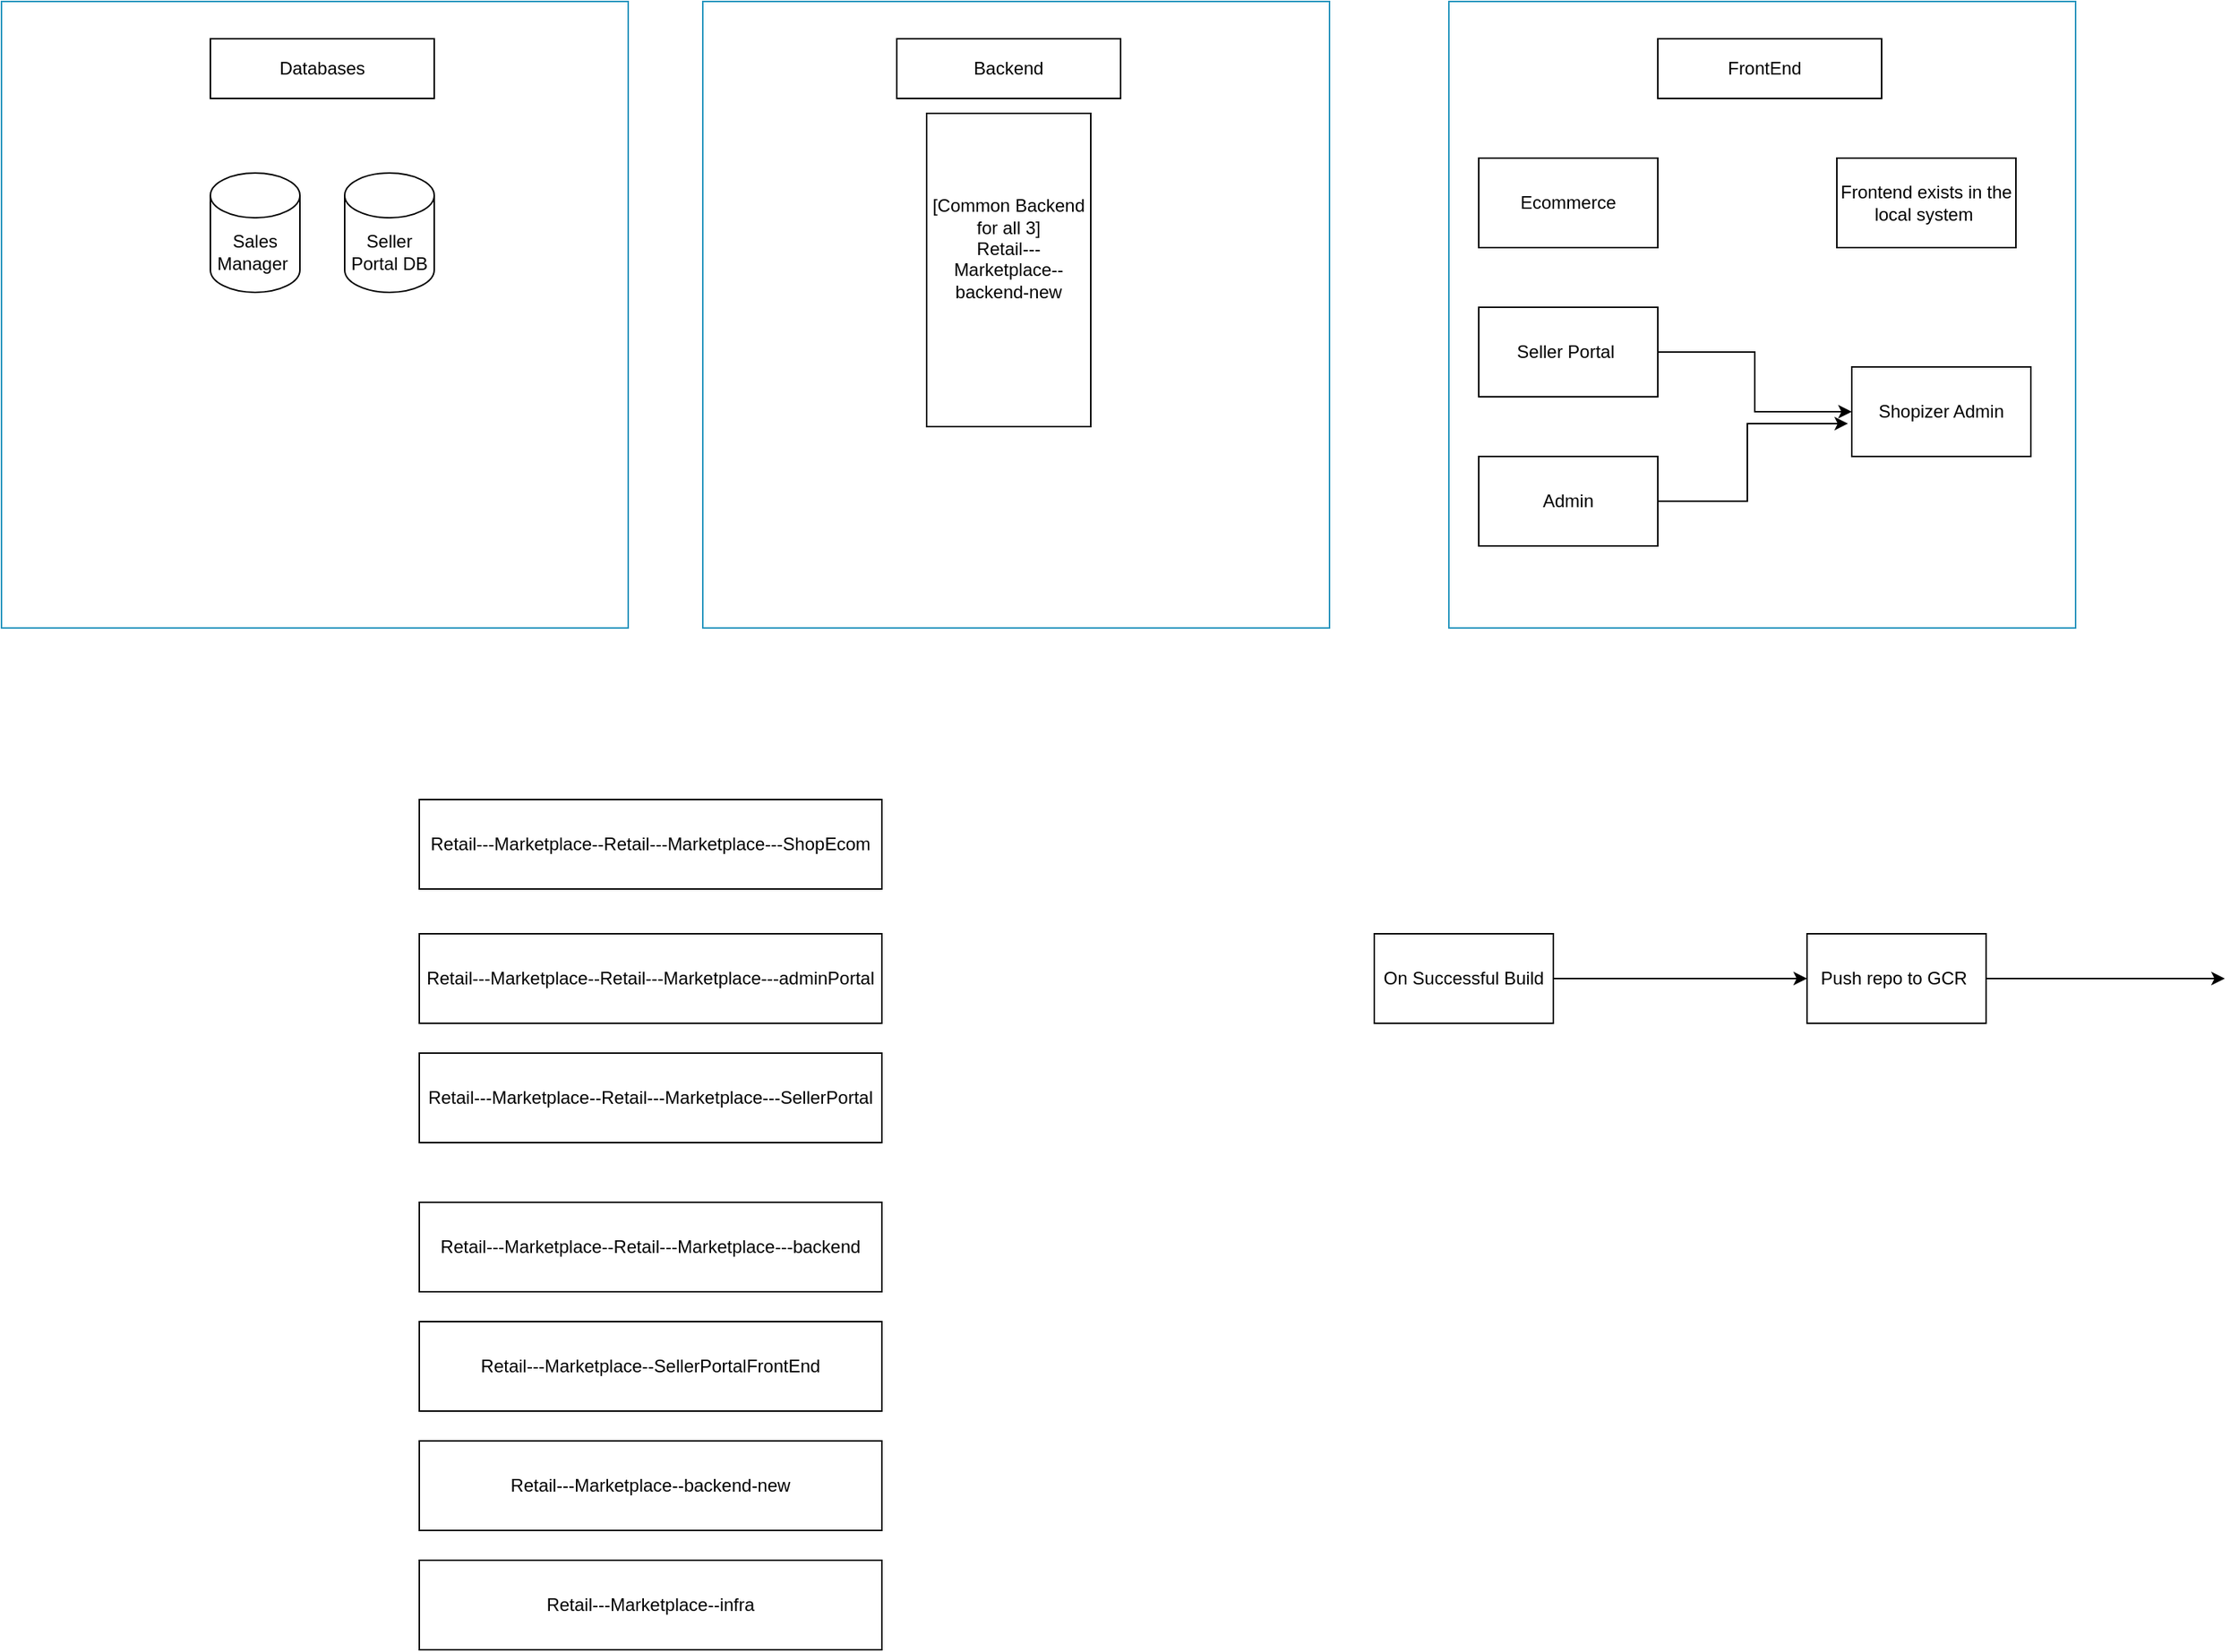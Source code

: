 <mxfile version="20.5.3" type="github">
  <diagram id="HNbb-afe_FEIU-F9-s1I" name="Page-1">
    <mxGraphModel dx="1765" dy="1269" grid="1" gridSize="10" guides="1" tooltips="1" connect="1" arrows="1" fold="1" page="1" pageScale="1" pageWidth="827" pageHeight="1169" math="0" shadow="0">
      <root>
        <mxCell id="0" />
        <mxCell id="1" parent="0" />
        <mxCell id="ojXyrcIZll84Pq-sgRtO-39" value="" style="aspect=fixed;strokeColor=#2093BD;" parent="1" vertex="1">
          <mxGeometry x="-60" y="75" width="420" height="420" as="geometry" />
        </mxCell>
        <mxCell id="ojXyrcIZll84Pq-sgRtO-38" value="" style="aspect=fixed;strokeColor=#2093BD;" parent="1" vertex="1">
          <mxGeometry x="910" y="75" width="420" height="420" as="geometry" />
        </mxCell>
        <mxCell id="ojXyrcIZll84Pq-sgRtO-37" value="" style="aspect=fixed;strokeColor=#2093BD;" parent="1" vertex="1">
          <mxGeometry x="410" y="75" width="420" height="420" as="geometry" />
        </mxCell>
        <mxCell id="ojXyrcIZll84Pq-sgRtO-1" value="Sales Manager&amp;nbsp;" style="shape=cylinder3;whiteSpace=wrap;html=1;boundedLbl=1;backgroundOutline=1;size=15;" parent="1" vertex="1">
          <mxGeometry x="80" y="190" width="60" height="80" as="geometry" />
        </mxCell>
        <mxCell id="ojXyrcIZll84Pq-sgRtO-2" value="Seller Portal DB" style="shape=cylinder3;whiteSpace=wrap;html=1;boundedLbl=1;backgroundOutline=1;size=15;" parent="1" vertex="1">
          <mxGeometry x="170" y="190" width="60" height="80" as="geometry" />
        </mxCell>
        <mxCell id="ojXyrcIZll84Pq-sgRtO-3" value="Databases&lt;span style=&quot;color: rgba(0, 0, 0, 0); font-family: monospace; font-size: 0px; text-align: start;&quot;&gt;%3CmxGraphModel%3E%3Croot%3E%3CmxCell%20id%3D%220%22%2F%3E%3CmxCell%20id%3D%221%22%20parent%3D%220%22%2F%3E%3CmxCell%20id%3D%222%22%20value%3D%22FrontEnd%20Projects%26amp%3Bnbsp%3B%22%20style%3D%22whiteSpace%3Dwrap%3Bhtml%3D1%3B%22%20vertex%3D%221%22%20parent%3D%221%22%3E%3CmxGeometry%20x%3D%22120%22%20y%3D%22330%22%20width%3D%22150%22%20height%3D%2240%22%20as%3D%22geometry%22%2F%3E%3C%2FmxCell%3E%3C%2Froot%3E%3C%2FmxGraphModel%3E&lt;/span&gt;" style="whiteSpace=wrap;html=1;" parent="1" vertex="1">
          <mxGeometry x="80" y="100" width="150" height="40" as="geometry" />
        </mxCell>
        <mxCell id="ojXyrcIZll84Pq-sgRtO-4" value="FrontEnd&amp;nbsp;&amp;nbsp;" style="whiteSpace=wrap;html=1;" parent="1" vertex="1">
          <mxGeometry x="1050" y="100" width="150" height="40" as="geometry" />
        </mxCell>
        <mxCell id="ojXyrcIZll84Pq-sgRtO-5" value="Backend" style="whiteSpace=wrap;html=1;" parent="1" vertex="1">
          <mxGeometry x="540" y="100" width="150" height="40" as="geometry" />
        </mxCell>
        <mxCell id="ojXyrcIZll84Pq-sgRtO-6" value="Ecommerce" style="whiteSpace=wrap;html=1;" parent="1" vertex="1">
          <mxGeometry x="930" y="180" width="120" height="60" as="geometry" />
        </mxCell>
        <mxCell id="ojXyrcIZll84Pq-sgRtO-33" style="edgeStyle=orthogonalEdgeStyle;rounded=0;orthogonalLoop=1;jettySize=auto;html=1;entryX=0;entryY=0.5;entryDx=0;entryDy=0;" parent="1" source="ojXyrcIZll84Pq-sgRtO-7" target="ojXyrcIZll84Pq-sgRtO-32" edge="1">
          <mxGeometry relative="1" as="geometry" />
        </mxCell>
        <mxCell id="ojXyrcIZll84Pq-sgRtO-7" value="Seller Portal&amp;nbsp;" style="whiteSpace=wrap;html=1;" parent="1" vertex="1">
          <mxGeometry x="930" y="280" width="120" height="60" as="geometry" />
        </mxCell>
        <mxCell id="ojXyrcIZll84Pq-sgRtO-20" value="Retail---Marketplace--Retail---Marketplace---ShopEcom" style="whiteSpace=wrap;html=1;" parent="1" vertex="1">
          <mxGeometry x="220" y="610" width="310" height="60" as="geometry" />
        </mxCell>
        <mxCell id="ojXyrcIZll84Pq-sgRtO-24" value="Retail---Marketplace--Retail---Marketplace---adminPortal" style="whiteSpace=wrap;html=1;" parent="1" vertex="1">
          <mxGeometry x="220" y="700" width="310" height="60" as="geometry" />
        </mxCell>
        <mxCell id="ojXyrcIZll84Pq-sgRtO-25" value="Retail---Marketplace--Retail---Marketplace---SellerPortal" style="whiteSpace=wrap;html=1;" parent="1" vertex="1">
          <mxGeometry x="220" y="780" width="310" height="60" as="geometry" />
        </mxCell>
        <mxCell id="ojXyrcIZll84Pq-sgRtO-26" value="Retail---Marketplace--Retail---Marketplace---backend&lt;span style=&quot;color: rgba(0, 0, 0, 0); font-family: monospace; font-size: 0px; text-align: start;&quot;&gt;%3CmxGraphModel%3E%3Croot%3E%3CmxCell%20id%3D%220%22%2F%3E%3CmxCell%20id%3D%221%22%20parent%3D%220%22%2F%3E%3CmxCell%20id%3D%222%22%20value%3D%22Retail---Marketplace--Retail---Marketplace---SellerPortal%22%20style%3D%22whiteSpace%3Dwrap%3Bhtml%3D1%3B%22%20vertex%3D%221%22%20parent%3D%221%22%3E%3CmxGeometry%20x%3D%22220%22%20y%3D%22780%22%20width%3D%22310%22%20height%3D%2260%22%20as%3D%22geometry%22%2F%3E%3C%2FmxCell%3E%3C%2Froot%3E%3C%2FmxGraphModel%3E&lt;/span&gt;" style="whiteSpace=wrap;html=1;" parent="1" vertex="1">
          <mxGeometry x="220" y="880" width="310" height="60" as="geometry" />
        </mxCell>
        <mxCell id="ojXyrcIZll84Pq-sgRtO-27" value="Retail---Marketplace--SellerPortalFrontEnd&lt;span style=&quot;color: rgba(0, 0, 0, 0); font-family: monospace; font-size: 0px; text-align: start;&quot;&gt;%3CmxGraphModel%3E%3Croot%3E%3CmxCell%20id%3D%220%22%2F%3E%3CmxCell%20id%3D%221%22%20parent%3D%220%22%2F%3E%3CmxCell%20id%3D%222%22%20value%3D%22Retail---Marketplace--Retail---Marketplace---SellerPortal%22%20style%3D%22whiteSpace%3Dwrap%3Bhtml%3D1%3B%22%20vertex%3D%221%22%20parent%3D%221%22%3E%3CmxGeometry%20x%3D%22220%22%20y%3D%22780%22%20width%3D%22310%22%20height%3D%2260%22%20as%3D%22geometry%22%2F%3E%3C%2FmxCell%3E%3C%2Froot%3E%3C%2FmxGraphModel%3E&lt;/span&gt;" style="whiteSpace=wrap;html=1;" parent="1" vertex="1">
          <mxGeometry x="220" y="960" width="310" height="60" as="geometry" />
        </mxCell>
        <mxCell id="ojXyrcIZll84Pq-sgRtO-28" value="Retail---Marketplace--backend-new&lt;span style=&quot;color: rgba(0, 0, 0, 0); font-family: monospace; font-size: 0px; text-align: start;&quot;&gt;%3CmxGraphModel%3E%3Croot%3E%3CmxCell%20id%3D%220%22%2F%3E%3CmxCell%20id%3D%221%22%20parent%3D%220%22%2F%3E%3CmxCell%20id%3D%222%22%20value%3D%22Retail---Marketplace--Retail---Marketplace---SellerPortal%22%20style%3D%22whiteSpace%3Dwrap%3Bhtml%3D1%3B%22%20vertex%3D%221%22%20parent%3D%221%22%3E%3CmxGeometry%20x%3D%22220%22%20y%3D%22780%22%20width%3D%22310%22%20height%3D%2260%22%20as%3D%22geometry%22%2F%3E%3C%2FmxCell%3E%3C%2Froot%3E%3C%2FmxGraphModel%3E&lt;/span&gt;" style="whiteSpace=wrap;html=1;" parent="1" vertex="1">
          <mxGeometry x="220" y="1040" width="310" height="60" as="geometry" />
        </mxCell>
        <mxCell id="ojXyrcIZll84Pq-sgRtO-29" value="Retail---Marketplace--infra&lt;span style=&quot;color: rgba(0, 0, 0, 0); font-family: monospace; font-size: 0px; text-align: start;&quot;&gt;%3CmxGraphModel%3E%3Croot%3E%3CmxCell%20id%3D%220%22%2F%3E%3CmxCell%20id%3D%221%22%20parent%3D%220%22%2F%3E%3CmxCell%20id%3D%222%22%20value%3D%22Retail---Marketplace--Retail---Marketplace---SellerPortal%22%20style%3D%22whiteSpace%3Dwrap%3Bhtml%3D1%3B%22%20vertex%3D%221%22%20parent%3D%221%22%3E%3CmxGeometry%20x%3D%22220%22%20y%3D%22780%22%20width%3D%22310%22%20height%3D%2260%22%20as%3D%22geometry%22%2F%3E%3C%2FmxCell%3E%3C%2Froot%3E%3C%2FmxGraphModel%3E&lt;/span&gt;" style="whiteSpace=wrap;html=1;" parent="1" vertex="1">
          <mxGeometry x="220" y="1120" width="310" height="60" as="geometry" />
        </mxCell>
        <mxCell id="ojXyrcIZll84Pq-sgRtO-34" style="edgeStyle=orthogonalEdgeStyle;rounded=0;orthogonalLoop=1;jettySize=auto;html=1;entryX=-0.021;entryY=0.633;entryDx=0;entryDy=0;entryPerimeter=0;" parent="1" source="ojXyrcIZll84Pq-sgRtO-30" target="ojXyrcIZll84Pq-sgRtO-32" edge="1">
          <mxGeometry relative="1" as="geometry">
            <Array as="points">
              <mxPoint x="1110" y="410" />
              <mxPoint x="1110" y="358" />
            </Array>
          </mxGeometry>
        </mxCell>
        <mxCell id="ojXyrcIZll84Pq-sgRtO-30" value="Admin" style="whiteSpace=wrap;html=1;" parent="1" vertex="1">
          <mxGeometry x="930" y="380" width="120" height="60" as="geometry" />
        </mxCell>
        <mxCell id="ojXyrcIZll84Pq-sgRtO-32" value="Shopizer Admin" style="whiteSpace=wrap;html=1;" parent="1" vertex="1">
          <mxGeometry x="1180" y="320" width="120" height="60" as="geometry" />
        </mxCell>
        <mxCell id="ojXyrcIZll84Pq-sgRtO-35" value="Frontend exists in the local system&amp;nbsp;" style="whiteSpace=wrap;html=1;" parent="1" vertex="1">
          <mxGeometry x="1170" y="180" width="120" height="60" as="geometry" />
        </mxCell>
        <mxCell id="ojXyrcIZll84Pq-sgRtO-36" value="[Common Backend for all 3]&lt;br&gt;Retail---Marketplace--backend-new&lt;br&gt;&lt;span style=&quot;color: rgba(0, 0, 0, 0); font-family: monospace; font-size: 0px; text-align: start;&quot;&gt;Comm%3CmxGraphModel%3E%3Croot%3E%3CmxCell%20id%3D%220%22%2F%3E%3CmxCell%20id%3D%221%22%20parent%3D%220%22%2F%3E%3CmxCell%20id%3D%222%22%20value%3D%22Retail---Marketplace--Retail---Marketplace---SellerPortal%22%20style%3D%22whiteSpace%3Dwrap%3Bhtml%3D1%3B%22%20vertex%3D%221%22%20parent%3D%221%22%3E%3CmxGeometry%20x%3D%22220%22%20y%3D%22780%22%20width%3D%22310%22%20height%3D%2260%22%20as%3D%22geometry%22%2F%3E%3C%2FmxCell%3E%3C%2Froot%3E%3C%2FmxGraphModel%3E&lt;/span&gt;&lt;br&gt;&lt;span style=&quot;color: rgba(0, 0, 0, 0); font-family: monospace; font-size: 0px; text-align: start;&quot;&gt;%3CmxGraphModel%3E%3Croot%3E%3CmxCell%20id%3D%220%22%2F%3E%3CmxCell%20id%3D%221%22%20parent%3D%220%22%2F%3E%3CmxCell%20id%3D%222%22%20value%3D%22Retail---Marketplace--backend-new%26lt%3Bspan%20style%3D%26quot%3Bcolor%3A%20rgba(0%2C%200%2C%200%2C%200)%3B%20font-family%3A%20monospace%3B%20font-size%3A%200px%3B%20text-align%3A%20start%3B%26quot%3B%26gt%3B%253CmxGraphModel%253E%253Croot%253E%253CmxCell%2520id%253D%25220%2522%252F%253E%253CmxCell%2520id%253D%25221%2522%2520parent%253D%25220%2522%252F%253E%253CmxCell%2520id%253D%25222%2522%2520value%253D%2522Retail---Marketplace--Retail---Marketplace---SellerPortal%2522%2520style%253D%2522whiteSpace%253Dwrap%253Bhtml%253D1%253B%2522%2520vertex%253D%25221%2522%2520parent%253D%25221%2522%253E%253CmxGeometry%2520x%253D%2522220%2522%2520y%253D%2522780%2522%2520width%253D%2522310%2522%2520height%253D%252260%2522%2520as%253D%2522geometry%2522%252F%253E%253C%252FmxCell%253E%253C%252Froot%253E%253C%252FmxGraphModel%253E%26lt%3B%2Fspan%26gt%3B%22%20style%3D%22whiteSpace%3Dwrap%3Bhtml%3D1%3B%22%20vertex%3D%221%22%20parent%3D%221%22%3E%3CmxGeometry%20x%3D%22220%22%20y%3D%221040%22%20width%3D%22310%22%20height%3D%2260%22%20as%3D%22geometry%22%2F%3E%3C%2FmxCell%3E%3C%2Froot%3E%3C%2FmxGraphModel%3E&lt;/span&gt;" style="whiteSpace=wrap;html=1;" parent="1" vertex="1">
          <mxGeometry x="560" y="150" width="110" height="210" as="geometry" />
        </mxCell>
        <mxCell id="OHiId2npFkU9UjjEfdcr-2" style="edgeStyle=orthogonalEdgeStyle;rounded=0;orthogonalLoop=1;jettySize=auto;html=1;" edge="1" parent="1" source="OHiId2npFkU9UjjEfdcr-1">
          <mxGeometry relative="1" as="geometry">
            <mxPoint x="1150" y="730.0" as="targetPoint" />
          </mxGeometry>
        </mxCell>
        <mxCell id="OHiId2npFkU9UjjEfdcr-1" value="On Successful Build" style="rounded=0;whiteSpace=wrap;html=1;" vertex="1" parent="1">
          <mxGeometry x="860" y="700" width="120" height="60" as="geometry" />
        </mxCell>
        <mxCell id="OHiId2npFkU9UjjEfdcr-4" style="edgeStyle=orthogonalEdgeStyle;rounded=0;orthogonalLoop=1;jettySize=auto;html=1;" edge="1" parent="1" source="OHiId2npFkU9UjjEfdcr-3">
          <mxGeometry relative="1" as="geometry">
            <mxPoint x="1430" y="730.0" as="targetPoint" />
          </mxGeometry>
        </mxCell>
        <mxCell id="OHiId2npFkU9UjjEfdcr-3" value="Push repo to GCR&amp;nbsp;" style="rounded=0;whiteSpace=wrap;html=1;" vertex="1" parent="1">
          <mxGeometry x="1150" y="700" width="120" height="60" as="geometry" />
        </mxCell>
      </root>
    </mxGraphModel>
  </diagram>
</mxfile>
